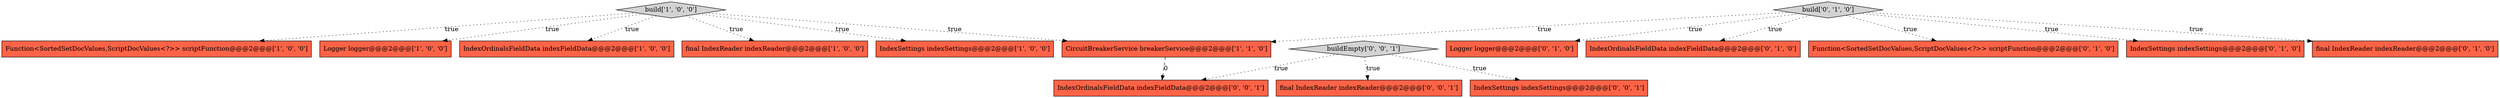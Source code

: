 digraph {
5 [style = filled, label = "Function<SortedSetDocValues,ScriptDocValues<?>> scriptFunction@@@2@@@['1', '0', '0']", fillcolor = tomato, shape = box image = "AAA0AAABBB1BBB"];
8 [style = filled, label = "Logger logger@@@2@@@['0', '1', '0']", fillcolor = tomato, shape = box image = "AAA0AAABBB2BBB"];
10 [style = filled, label = "build['0', '1', '0']", fillcolor = lightgray, shape = diamond image = "AAA0AAABBB2BBB"];
7 [style = filled, label = "IndexOrdinalsFieldData indexFieldData@@@2@@@['0', '1', '0']", fillcolor = tomato, shape = box image = "AAA0AAABBB2BBB"];
14 [style = filled, label = "final IndexReader indexReader@@@2@@@['0', '0', '1']", fillcolor = tomato, shape = box image = "AAA0AAABBB3BBB"];
15 [style = filled, label = "IndexOrdinalsFieldData indexFieldData@@@2@@@['0', '0', '1']", fillcolor = tomato, shape = box image = "AAA0AAABBB3BBB"];
6 [style = filled, label = "CircuitBreakerService breakerService@@@2@@@['1', '1', '0']", fillcolor = tomato, shape = box image = "AAA0AAABBB1BBB"];
1 [style = filled, label = "Logger logger@@@2@@@['1', '0', '0']", fillcolor = tomato, shape = box image = "AAA0AAABBB1BBB"];
4 [style = filled, label = "IndexOrdinalsFieldData indexFieldData@@@2@@@['1', '0', '0']", fillcolor = tomato, shape = box image = "AAA0AAABBB1BBB"];
13 [style = filled, label = "IndexSettings indexSettings@@@2@@@['0', '0', '1']", fillcolor = tomato, shape = box image = "AAA0AAABBB3BBB"];
16 [style = filled, label = "buildEmpty['0', '0', '1']", fillcolor = lightgray, shape = diamond image = "AAA0AAABBB3BBB"];
2 [style = filled, label = "build['1', '0', '0']", fillcolor = lightgray, shape = diamond image = "AAA0AAABBB1BBB"];
3 [style = filled, label = "final IndexReader indexReader@@@2@@@['1', '0', '0']", fillcolor = tomato, shape = box image = "AAA0AAABBB1BBB"];
0 [style = filled, label = "IndexSettings indexSettings@@@2@@@['1', '0', '0']", fillcolor = tomato, shape = box image = "AAA0AAABBB1BBB"];
11 [style = filled, label = "Function<SortedSetDocValues,ScriptDocValues<?>> scriptFunction@@@2@@@['0', '1', '0']", fillcolor = tomato, shape = box image = "AAA0AAABBB2BBB"];
9 [style = filled, label = "IndexSettings indexSettings@@@2@@@['0', '1', '0']", fillcolor = tomato, shape = box image = "AAA0AAABBB2BBB"];
12 [style = filled, label = "final IndexReader indexReader@@@2@@@['0', '1', '0']", fillcolor = tomato, shape = box image = "AAA0AAABBB2BBB"];
10->6 [style = dotted, label="true"];
2->1 [style = dotted, label="true"];
6->15 [style = dashed, label="0"];
2->5 [style = dotted, label="true"];
16->14 [style = dotted, label="true"];
2->0 [style = dotted, label="true"];
2->6 [style = dotted, label="true"];
2->3 [style = dotted, label="true"];
2->4 [style = dotted, label="true"];
10->11 [style = dotted, label="true"];
10->8 [style = dotted, label="true"];
16->13 [style = dotted, label="true"];
10->7 [style = dotted, label="true"];
10->12 [style = dotted, label="true"];
10->9 [style = dotted, label="true"];
16->15 [style = dotted, label="true"];
}
